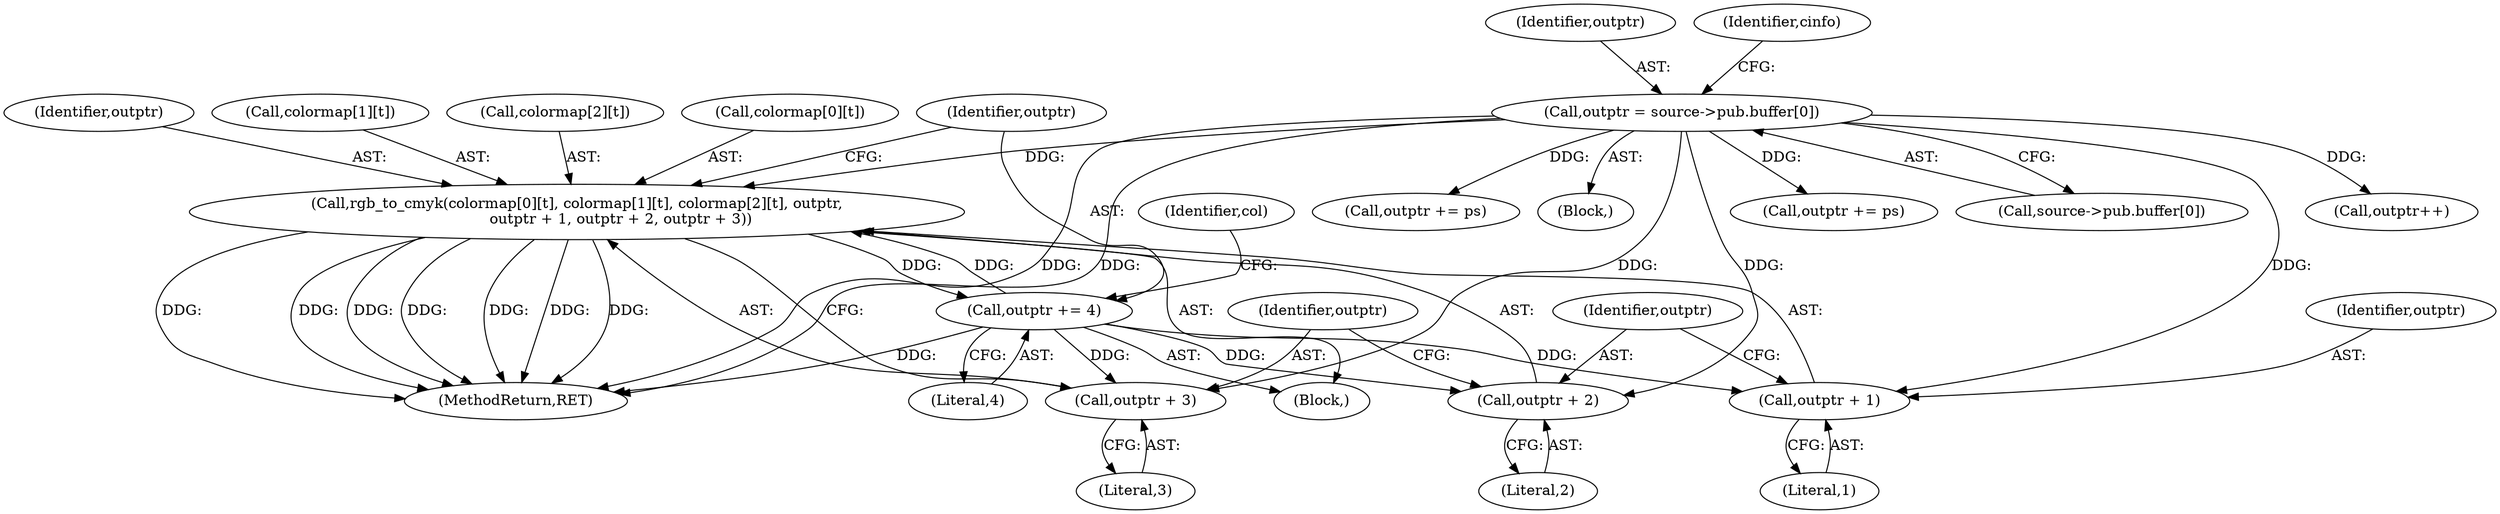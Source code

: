 digraph "0_libjpeg-turbo_9c78a04df4e44ef6487eee99c4258397f4fdca55@array" {
"1000267" [label="(Call,rgb_to_cmyk(colormap[0][t], colormap[1][t], colormap[2][t], outptr,\n                   outptr + 1, outptr + 2, outptr + 3))"];
"1000184" [label="(Call,outptr = source->pub.buffer[0])"];
"1000293" [label="(Call,outptr += 4)"];
"1000267" [label="(Call,rgb_to_cmyk(colormap[0][t], colormap[1][t], colormap[2][t], outptr,\n                   outptr + 1, outptr + 2, outptr + 3))"];
"1000284" [label="(Call,outptr + 1)"];
"1000287" [label="(Call,outptr + 2)"];
"1000290" [label="(Call,outptr + 3)"];
"1000457" [label="(Call,outptr += ps)"];
"1000253" [label="(Block,)"];
"1000291" [label="(Identifier,outptr)"];
"1000267" [label="(Call,rgb_to_cmyk(colormap[0][t], colormap[1][t], colormap[2][t], outptr,\n                   outptr + 1, outptr + 2, outptr + 3))"];
"1000293" [label="(Call,outptr += 4)"];
"1000295" [label="(Literal,4)"];
"1000286" [label="(Literal,1)"];
"1000294" [label="(Identifier,outptr)"];
"1000268" [label="(Call,colormap[0][t])"];
"1000106" [label="(Block,)"];
"1000462" [label="(MethodReturn,RET)"];
"1000400" [label="(Call,outptr += ps)"];
"1000283" [label="(Identifier,outptr)"];
"1000288" [label="(Identifier,outptr)"];
"1000273" [label="(Call,colormap[1][t])"];
"1000289" [label="(Literal,2)"];
"1000292" [label="(Literal,3)"];
"1000186" [label="(Call,source->pub.buffer[0])"];
"1000185" [label="(Identifier,outptr)"];
"1000287" [label="(Call,outptr + 2)"];
"1000252" [label="(Identifier,col)"];
"1000284" [label="(Call,outptr + 1)"];
"1000227" [label="(Call,outptr++)"];
"1000184" [label="(Call,outptr = source->pub.buffer[0])"];
"1000196" [label="(Identifier,cinfo)"];
"1000285" [label="(Identifier,outptr)"];
"1000278" [label="(Call,colormap[2][t])"];
"1000290" [label="(Call,outptr + 3)"];
"1000267" -> "1000253"  [label="AST: "];
"1000267" -> "1000290"  [label="CFG: "];
"1000268" -> "1000267"  [label="AST: "];
"1000273" -> "1000267"  [label="AST: "];
"1000278" -> "1000267"  [label="AST: "];
"1000283" -> "1000267"  [label="AST: "];
"1000284" -> "1000267"  [label="AST: "];
"1000287" -> "1000267"  [label="AST: "];
"1000290" -> "1000267"  [label="AST: "];
"1000294" -> "1000267"  [label="CFG: "];
"1000267" -> "1000462"  [label="DDG: "];
"1000267" -> "1000462"  [label="DDG: "];
"1000267" -> "1000462"  [label="DDG: "];
"1000267" -> "1000462"  [label="DDG: "];
"1000267" -> "1000462"  [label="DDG: "];
"1000267" -> "1000462"  [label="DDG: "];
"1000267" -> "1000462"  [label="DDG: "];
"1000184" -> "1000267"  [label="DDG: "];
"1000293" -> "1000267"  [label="DDG: "];
"1000267" -> "1000293"  [label="DDG: "];
"1000184" -> "1000106"  [label="AST: "];
"1000184" -> "1000186"  [label="CFG: "];
"1000185" -> "1000184"  [label="AST: "];
"1000186" -> "1000184"  [label="AST: "];
"1000196" -> "1000184"  [label="CFG: "];
"1000184" -> "1000462"  [label="DDG: "];
"1000184" -> "1000462"  [label="DDG: "];
"1000184" -> "1000227"  [label="DDG: "];
"1000184" -> "1000284"  [label="DDG: "];
"1000184" -> "1000287"  [label="DDG: "];
"1000184" -> "1000290"  [label="DDG: "];
"1000184" -> "1000400"  [label="DDG: "];
"1000184" -> "1000457"  [label="DDG: "];
"1000293" -> "1000253"  [label="AST: "];
"1000293" -> "1000295"  [label="CFG: "];
"1000294" -> "1000293"  [label="AST: "];
"1000295" -> "1000293"  [label="AST: "];
"1000252" -> "1000293"  [label="CFG: "];
"1000293" -> "1000462"  [label="DDG: "];
"1000293" -> "1000284"  [label="DDG: "];
"1000293" -> "1000287"  [label="DDG: "];
"1000293" -> "1000290"  [label="DDG: "];
"1000284" -> "1000286"  [label="CFG: "];
"1000285" -> "1000284"  [label="AST: "];
"1000286" -> "1000284"  [label="AST: "];
"1000288" -> "1000284"  [label="CFG: "];
"1000287" -> "1000289"  [label="CFG: "];
"1000288" -> "1000287"  [label="AST: "];
"1000289" -> "1000287"  [label="AST: "];
"1000291" -> "1000287"  [label="CFG: "];
"1000290" -> "1000292"  [label="CFG: "];
"1000291" -> "1000290"  [label="AST: "];
"1000292" -> "1000290"  [label="AST: "];
}
